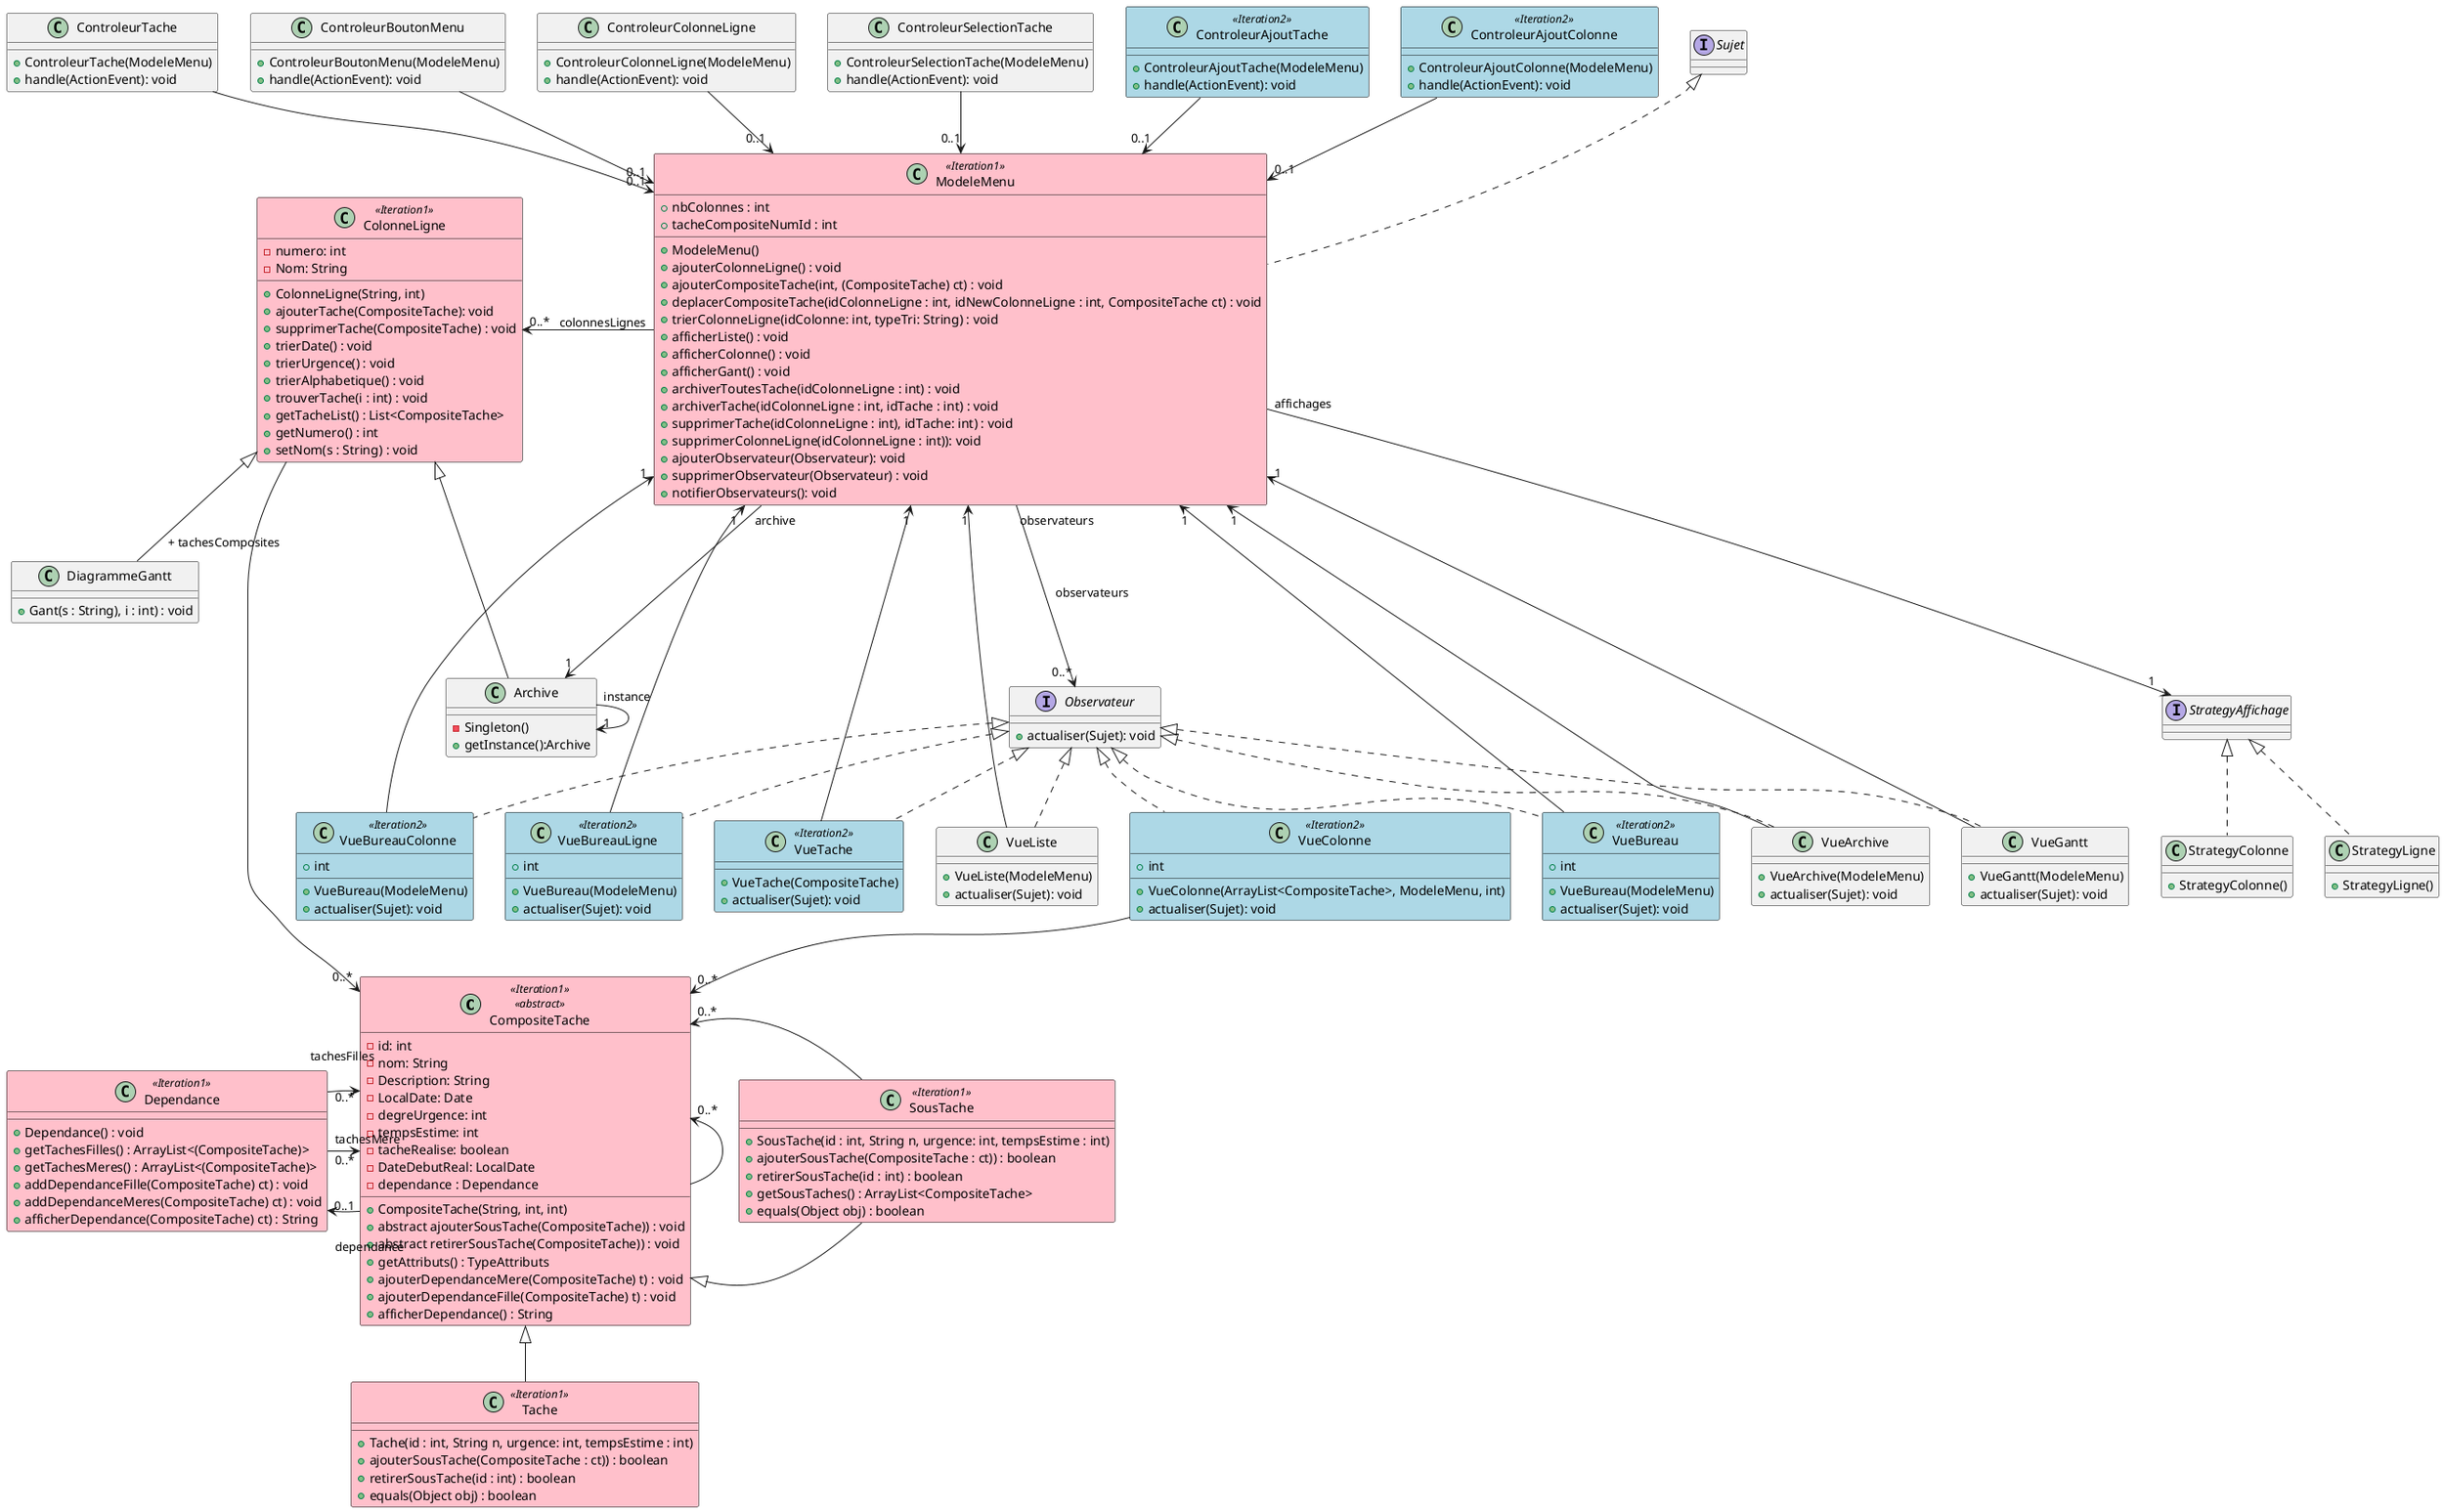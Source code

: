 @startuml

skinparam class{
  BackgroundColor<<Iteration1>> Pink
  BorderColor<<Iteration1>> Black
}

skinparam class{
  BackgroundColor<<Iteration2>> LightBlue
  BorderColor<<Iteration2>> Black
}

class  CompositeTache <<Iteration1>> <<abstract>>{
  - id: int
  - nom: String
  - Description: String
  - LocalDate: Date
  - degreUrgence: int
  - tempsEstime: int
  - tacheRealise: boolean
  - DateDebutReal: LocalDate
  - dependance : Dependance

  + CompositeTache(String, int, int)
  + abstract ajouterSousTache(CompositeTache)) : void
  + abstract retirerSousTache(CompositeTache)) : void
  + getAttributs() : TypeAttributs
  + ajouterDependanceMere(CompositeTache) t) : void
  + ajouterDependanceFille(CompositeTache) t) : void
  + afficherDependance() : String
}

class SousTache <<Iteration1>> extends CompositeTache {
    + SousTache(id : int, String n, urgence: int, tempsEstime : int)
    + ajouterSousTache(CompositeTache : ct)) : boolean
    + retirerSousTache(id : int) : boolean
    + getSousTaches() : ArrayList<CompositeTache>
    + equals(Object obj) : boolean
}

class Tache <<Iteration1>> extends CompositeTache{
     + Tache(id : int, String n, urgence: int, tempsEstime : int)
     + ajouterSousTache(CompositeTache : ct)) : boolean
     + retirerSousTache(id : int) : boolean
     + equals(Object obj) : boolean
}

class Dependance <<Iteration1>> {
    + Dependance() : void
    + getTachesFilles() : ArrayList<(CompositeTache)>
    + getTachesMeres() : ArrayList<(CompositeTache)>
    + addDependanceFille(CompositeTache) ct) : void
    + addDependanceMeres(CompositeTache) ct) : void
    + afficherDependance(CompositeTache) ct) : String
}

class DiagrammeGantt extends ColonneLigne {
    + Gant(s : String), i : int) : void
 }

class ColonneLigne <<Iteration1>> {
  - numero: int
  - Nom: String

  + ColonneLigne(String, int)
  + ajouterTache(CompositeTache): void
  + supprimerTache(CompositeTache) : void
  + trierDate() : void
  + trierUrgence() : void
  + trierAlphabetique() : void
  + trouverTache(i : int) : void
  + getTacheList() : List<CompositeTache>
  + getNumero() : int
  + setNom(s : String) : void
}

interface Observateur {
  + actualiser(Sujet): void
}

class VueTache <<Iteration2>> implements Observateur {
  + VueTache(CompositeTache)
  + actualiser(Sujet): void
}

class VueBureau <<Iteration2>> implements Observateur {
  + int
  + VueBureau(ModeleMenu)
  + actualiser(Sujet): void
}

class VueBureauColonne <<Iteration2>> implements Observateur {
  + int
  + VueBureau(ModeleMenu)
  + actualiser(Sujet): void
}

class VueBureauLigne <<Iteration2>> implements Observateur {
  + int
  + VueBureau(ModeleMenu)
  + actualiser(Sujet): void
}

class VueColonne <<Iteration2>> implements Observateur {
  + int
  + VueColonne(ArrayList<CompositeTache>, ModeleMenu, int)
  + actualiser(Sujet): void
}

class VueListe implements Observateur {
  + VueListe(ModeleMenu)
  + actualiser(Sujet): void
}

class VueArchive implements Observateur {
  + VueArchive(ModeleMenu)
  + actualiser(Sujet): void
}

class VueGantt implements Observateur {
  + VueGantt(ModeleMenu)
  + actualiser(Sujet): void
}

class ControleurTache {
  + ControleurTache(ModeleMenu)
  + handle(ActionEvent): void
}

class ControleurBoutonMenu{
  + ControleurBoutonMenu(ModeleMenu)
  + handle(ActionEvent): void
}

class ControleurColonneLigne{
  + ControleurColonneLigne(ModeleMenu)
  + handle(ActionEvent): void
}

class ControleurSelectionTache{
  + ControleurSelectionTache(ModeleMenu)
  + handle(ActionEvent): void
}

class ControleurAjoutTache <<Iteration2>>{
  + ControleurAjoutTache(ModeleMenu)
  + handle(ActionEvent): void
}

class ControleurAjoutColonne <<Iteration2>>{
  + ControleurAjoutColonne(ModeleMenu)
  + handle(ActionEvent): void
}

class ModeleMenu <<Iteration1>> implements Sujet {
  + nbColonnes : int
  + tacheCompositeNumId : int

  + ModeleMenu()
  + ajouterColonneLigne() : void
  + ajouterCompositeTache(int, (CompositeTache) ct) : void
  + deplacerCompositeTache(idColonneLigne : int, idNewColonneLigne : int, CompositeTache ct) : void
  + trierColonneLigne(idColonne: int, typeTri: String) : void
  + afficherListe() : void
  + afficherColonne() : void
  + afficherGant() : void
  + archiverToutesTache(idColonneLigne : int) : void
  + archiverTache(idColonneLigne : int, idTache : int) : void
  + supprimerTache(idColonneLigne : int), idTache: int) : void
  + supprimerColonneLigne(idColonneLigne : int)): void
  + ajouterObservateur(Observateur): void
  + supprimerObservateur(Observateur) : void
  + notifierObservateurs(): void
}

interface StrategyAffichage {
}

class StrategyColonne implements StrategyAffichage {
  + StrategyColonne()
}

class StrategyLigne implements StrategyAffichage {
  + StrategyLigne()
}

class Archive extends ColonneLigne {
  - Singleton()
  + getInstance():Archive
}


ModeleMenu "affichages"---> "1" StrategyAffichage
ModeleMenu "archive"---> "1" Archive
ModeleMenu "observateurs"--down-> "0..*" Observateur : observateurs
ModeleMenu "colonnesLignes"--left-> "0..*" ColonneLigne
ColonneLigne  "\n\n\n\n+ tachesComposites" ---> "0..*"CompositeTache
CompositeTache -left--> "0..*" CompositeTache
CompositeTache "dependance" -left--> "0..1" Dependance
Dependance "tachesMere" -right--> "0..*" CompositeTache
Dependance "tachesFilles" --right--> "0..*" CompositeTache
Archive "instance"---> "1" Archive
SousTache -right--> "0..*"CompositeTache
ControleurTache --> "0..1" ModeleMenu
ControleurAjoutColonne --> "0..1" ModeleMenu
ControleurAjoutTache --> "0..1" ModeleMenu
ControleurBoutonMenu --> "0..1" ModeleMenu
ControleurColonneLigne --> "0..1" ModeleMenu
ControleurSelectionTache --> "0..1" ModeleMenu
VueColonne --> "0..*"CompositeTache
VueArchive --> "1"ModeleMenu
VueGantt --> "1"ModeleMenu
VueListe --> "1"ModeleMenu
VueBureau --> "1"ModeleMenu
VueBureauColonne --> "1"ModeleMenu
VueBureauLigne --> "1"ModeleMenu
VueTache --> "1"ModeleMenu


@enduml
